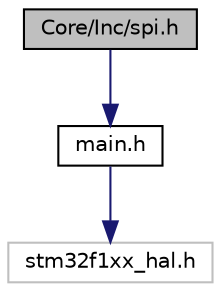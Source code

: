 digraph "Core/Inc/spi.h"
{
 // LATEX_PDF_SIZE
  edge [fontname="Helvetica",fontsize="10",labelfontname="Helvetica",labelfontsize="10"];
  node [fontname="Helvetica",fontsize="10",shape=record];
  Node1 [label="Core/Inc/spi.h",height=0.2,width=0.4,color="black", fillcolor="grey75", style="filled", fontcolor="black",tooltip="This file contains all the function prototypes for the spi.c file."];
  Node1 -> Node2 [color="midnightblue",fontsize="10",style="solid"];
  Node2 [label="main.h",height=0.2,width=0.4,color="black", fillcolor="white", style="filled",URL="$main_8h.html",tooltip=": Header for main.c file. This file contains the common defines of the application."];
  Node2 -> Node3 [color="midnightblue",fontsize="10",style="solid"];
  Node3 [label="stm32f1xx_hal.h",height=0.2,width=0.4,color="grey75", fillcolor="white", style="filled",tooltip=" "];
}

